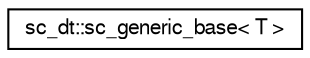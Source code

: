 digraph "Graphical Class Hierarchy"
{
  edge [fontname="FreeSans",fontsize="10",labelfontname="FreeSans",labelfontsize="10"];
  node [fontname="FreeSans",fontsize="10",shape=record];
  rankdir="LR";
  Node0 [label="sc_dt::sc_generic_base\< T \>",height=0.2,width=0.4,color="black", fillcolor="white", style="filled",URL="$a01776.html"];
}
